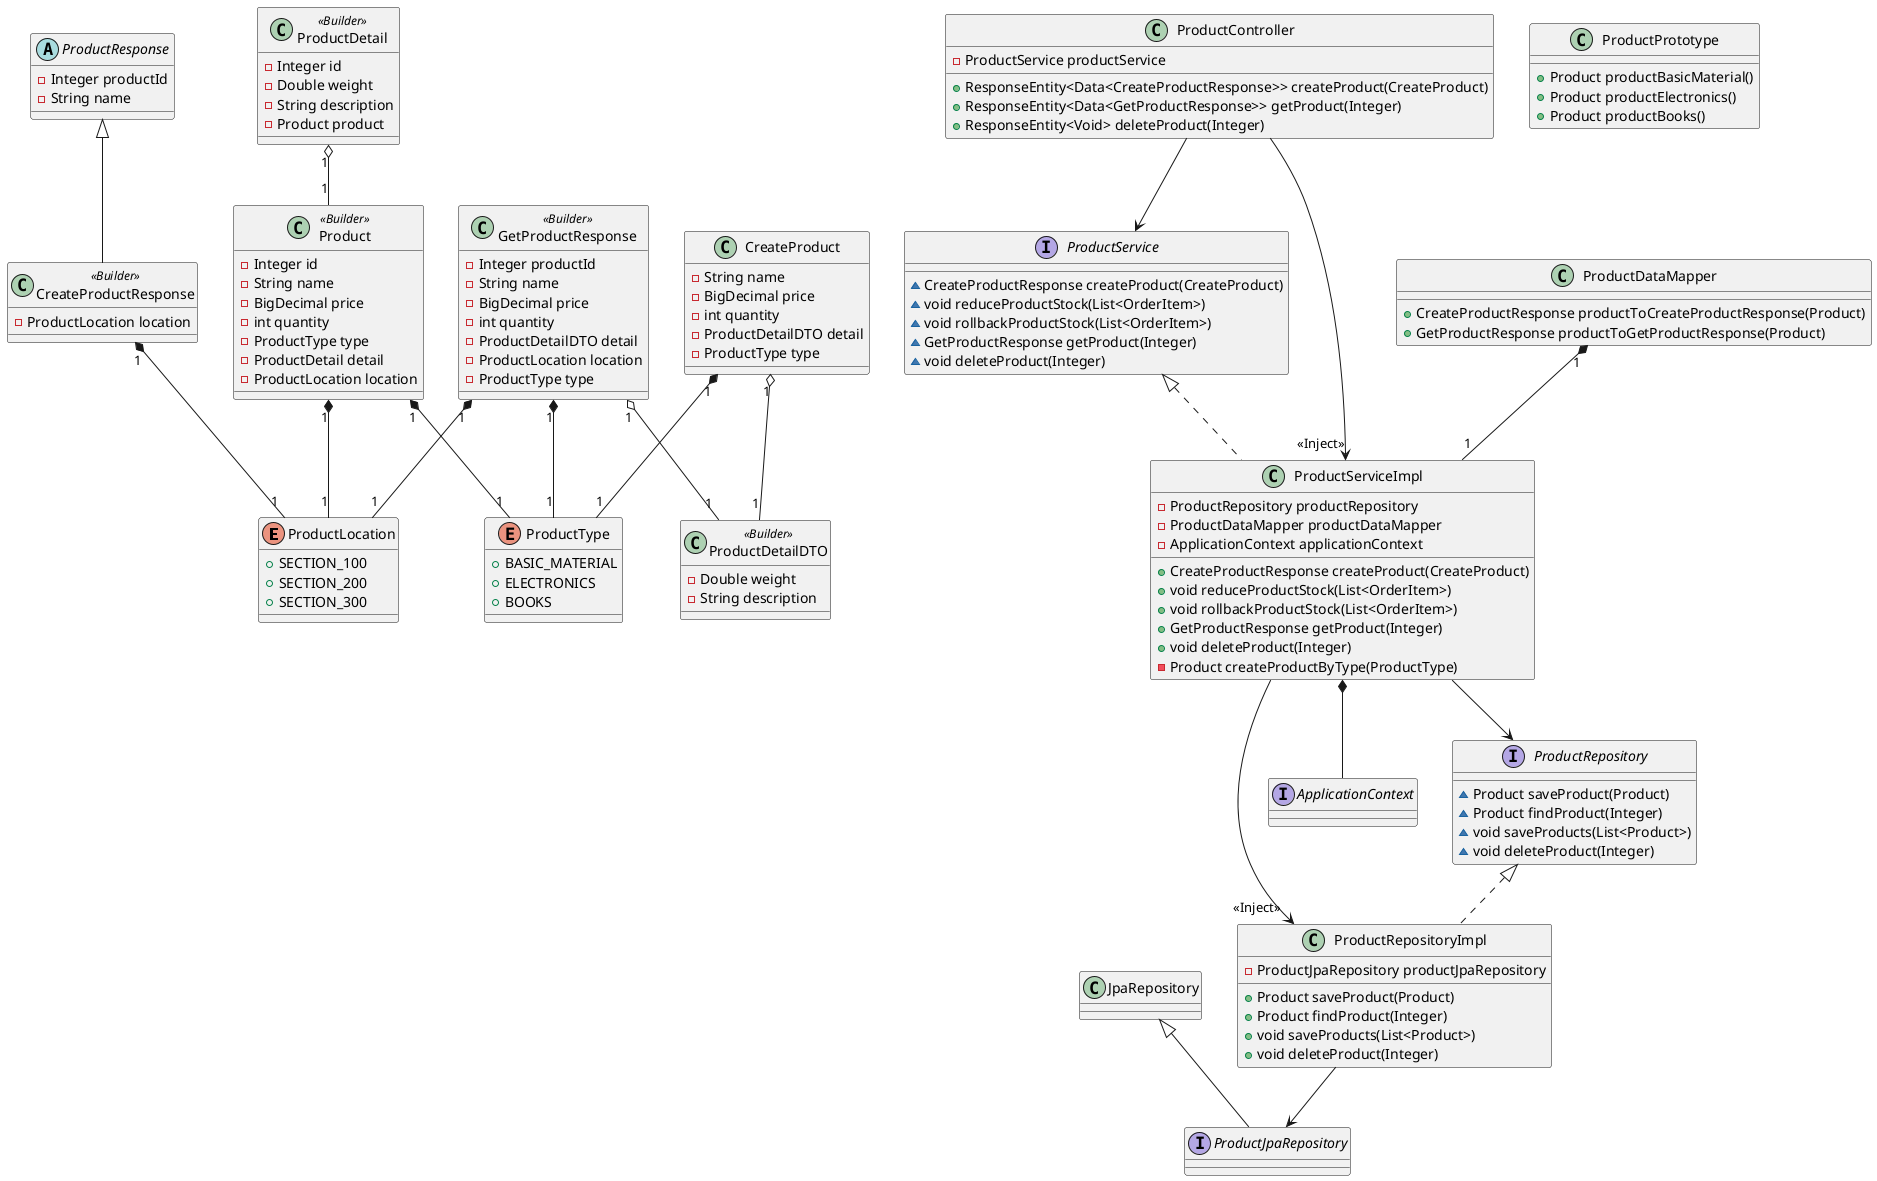 @startuml
enum ProductLocation {
+  SECTION_100
+  SECTION_200
+  SECTION_300
}

enum ProductType {
+  BASIC_MATERIAL
+  ELECTRONICS
+  BOOKS
}

class Product <<Builder>>{
- Integer id
- String name
- BigDecimal price
- int quantity
- ProductType type
- ProductDetail detail
- ProductLocation location
}

abstract class ProductResponse {
- Integer productId
- String name
}

class ProductRepositoryImpl {
- ProductJpaRepository productJpaRepository
+ Product saveProduct(Product)
+ Product findProduct(Integer)
+ void saveProducts(List<Product>)
+ void deleteProduct(Integer)
}

interface ProductService {
~ CreateProductResponse createProduct(CreateProduct)
~ void reduceProductStock(List<OrderItem>)
~ void rollbackProductStock(List<OrderItem>)
~ GetProductResponse getProduct(Integer)
~ void deleteProduct(Integer)
}

class ProductPrototype {
+ Product productBasicMaterial()
+ Product productElectronics()
+ Product productBooks()
}

class GetProductResponse <<Builder>>{
- Integer productId
- String name
- BigDecimal price
- int quantity
- ProductDetailDTO detail
- ProductLocation location
- ProductType type
}

class CreateProductResponse <<Builder>>{
- ProductLocation location
}

class ProductController {
- ProductService productService
+ ResponseEntity<Data<CreateProductResponse>> createProduct(CreateProduct)
+ ResponseEntity<Data<GetProductResponse>> getProduct(Integer)
+ ResponseEntity<Void> deleteProduct(Integer)
}


class ProductDataMapper {
+ CreateProductResponse productToCreateProductResponse(Product)
+ GetProductResponse productToGetProductResponse(Product)
}

class ProductServiceImpl {
- ProductRepository productRepository
- ProductDataMapper productDataMapper
- ApplicationContext applicationContext
+ CreateProductResponse createProduct(CreateProduct)
+ void reduceProductStock(List<OrderItem>)
+ void rollbackProductStock(List<OrderItem>)
+ GetProductResponse getProduct(Integer)
+ void deleteProduct(Integer)
- Product createProductByType(ProductType)
}

interface ApplicationContext{

}

interface ProductRepository {
~ Product saveProduct(Product)
~ Product findProduct(Integer)
~ void saveProducts(List<Product>)
~ void deleteProduct(Integer)
}

interface ProductJpaRepository {
}


class ProductDetailDTO <<Builder>>{
- Double weight
- String description
}

class CreateProduct {
- String name
- BigDecimal price
- int quantity
- ProductDetailDTO detail
- ProductType type
}

class ProductDetail <<Builder>>{
- Integer id
- Double weight
- String description
- Product product
}



ProductRepository <|.. ProductRepositoryImpl
ProductResponse <|-- CreateProductResponse
ProductService <|.. ProductServiceImpl
JpaRepository <|-- ProductJpaRepository
ProductDetail "1" o-- "1" Product
Product "1" *-- "1" ProductLocation
Product "1" *-- "1" ProductType
CreateProduct "1" o-- "1" ProductDetailDTO
CreateProduct "1" *-- "1" ProductType
CreateProductResponse "1" *-- "1" ProductLocation
ProductController --> ProductService
ProductController --> "<<Inject>>" ProductServiceImpl
ProductRepositoryImpl --> ProductJpaRepository
ProductDataMapper "1" *-- "1" ProductServiceImpl
ProductServiceImpl *-- ApplicationContext

ProductServiceImpl --> ProductRepository
ProductServiceImpl --> "<<Inject>>" ProductRepositoryImpl

GetProductResponse "1" o-- "1" ProductDetailDTO
GetProductResponse "1" *-- "1" ProductType
GetProductResponse "1" *-- "1" ProductLocation
@enduml